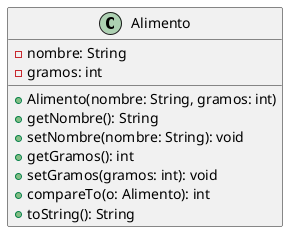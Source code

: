 @startuml
class Alimento {
    - nombre: String
    - gramos: int
    
    + Alimento(nombre: String, gramos: int)
    + getNombre(): String
    + setNombre(nombre: String): void
    + getGramos(): int
    + setGramos(gramos: int): void
    + compareTo(o: Alimento): int
    + toString(): String
}
@enduml

